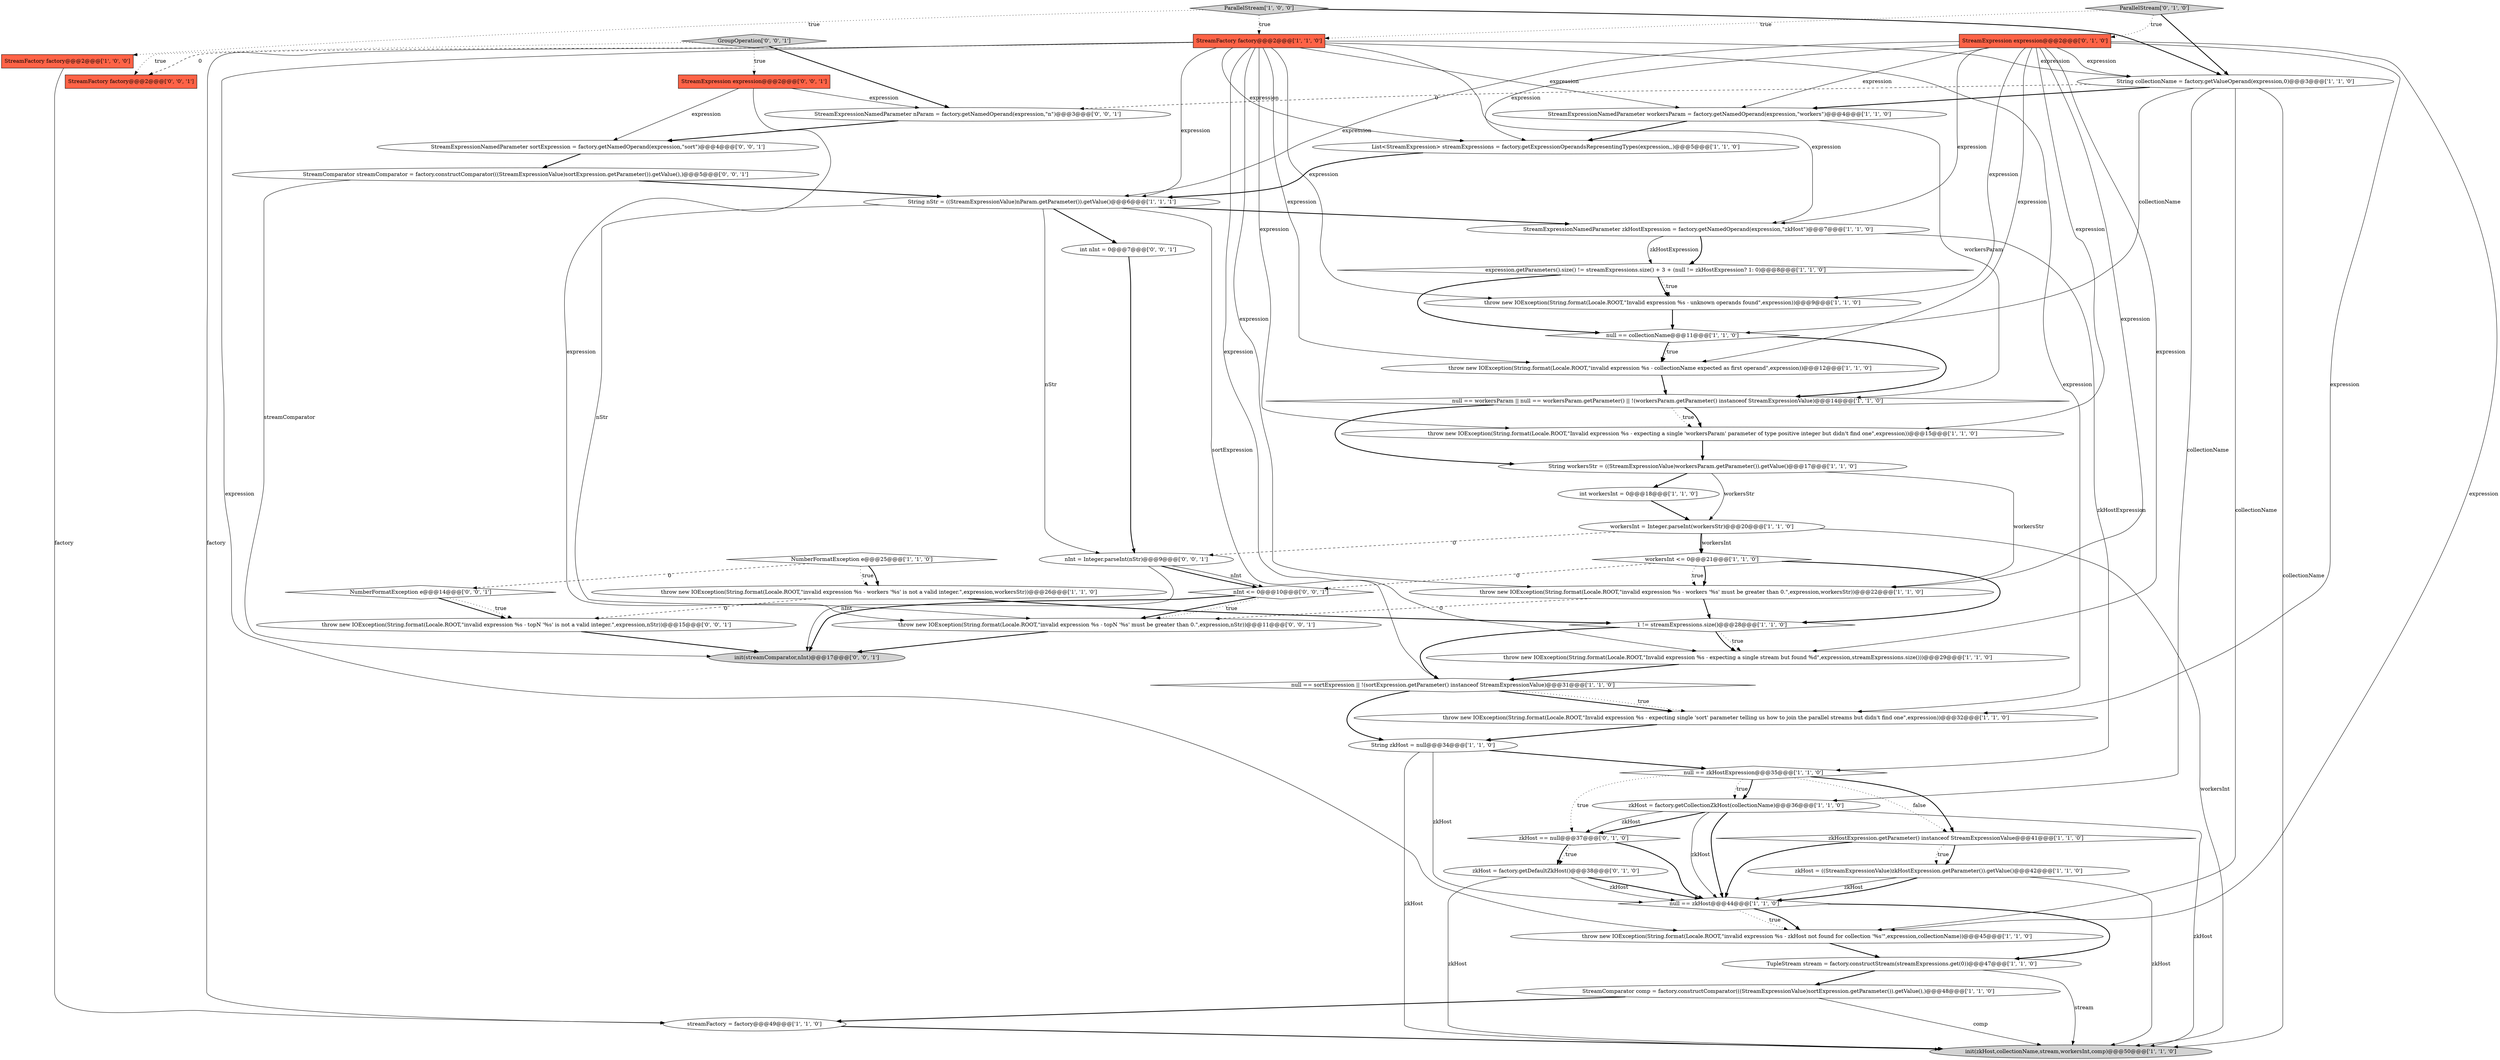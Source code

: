 digraph {
28 [style = filled, label = "StreamFactory factory@@@2@@@['1', '1', '0']", fillcolor = tomato, shape = box image = "AAA0AAABBB1BBB"];
15 [style = filled, label = "null == collectionName@@@11@@@['1', '1', '0']", fillcolor = white, shape = diamond image = "AAA0AAABBB1BBB"];
0 [style = filled, label = "StreamFactory factory@@@2@@@['1', '0', '0']", fillcolor = tomato, shape = box image = "AAA0AAABBB1BBB"];
5 [style = filled, label = "List<StreamExpression> streamExpressions = factory.getExpressionOperandsRepresentingTypes(expression,,)@@@5@@@['1', '1', '0']", fillcolor = white, shape = ellipse image = "AAA0AAABBB1BBB"];
8 [style = filled, label = "zkHost = factory.getCollectionZkHost(collectionName)@@@36@@@['1', '1', '0']", fillcolor = white, shape = ellipse image = "AAA0AAABBB1BBB"];
26 [style = filled, label = "workersInt = Integer.parseInt(workersStr)@@@20@@@['1', '1', '0']", fillcolor = white, shape = ellipse image = "AAA0AAABBB1BBB"];
21 [style = filled, label = "String collectionName = factory.getValueOperand(expression,0)@@@3@@@['1', '1', '0']", fillcolor = white, shape = ellipse image = "AAA0AAABBB1BBB"];
42 [style = filled, label = "NumberFormatException e@@@14@@@['0', '0', '1']", fillcolor = white, shape = diamond image = "AAA0AAABBB3BBB"];
27 [style = filled, label = "NumberFormatException e@@@25@@@['1', '1', '0']", fillcolor = white, shape = diamond image = "AAA0AAABBB1BBB"];
16 [style = filled, label = "null == sortExpression || !(sortExpression.getParameter() instanceof StreamExpressionValue)@@@31@@@['1', '1', '0']", fillcolor = white, shape = diamond image = "AAA0AAABBB1BBB"];
24 [style = filled, label = "throw new IOException(String.format(Locale.ROOT,\"invalid expression %s - collectionName expected as first operand\",expression))@@@12@@@['1', '1', '0']", fillcolor = white, shape = ellipse image = "AAA0AAABBB1BBB"];
33 [style = filled, label = "expression.getParameters().size() != streamExpressions.size() + 3 + (null != zkHostExpression? 1: 0)@@@8@@@['1', '1', '0']", fillcolor = white, shape = diamond image = "AAA0AAABBB1BBB"];
49 [style = filled, label = "nInt <= 0@@@10@@@['0', '0', '1']", fillcolor = white, shape = diamond image = "AAA0AAABBB3BBB"];
18 [style = filled, label = "null == zkHost@@@44@@@['1', '1', '0']", fillcolor = white, shape = diamond image = "AAA0AAABBB1BBB"];
14 [style = filled, label = "zkHost = ((StreamExpressionValue)zkHostExpression.getParameter()).getValue()@@@42@@@['1', '1', '0']", fillcolor = white, shape = ellipse image = "AAA0AAABBB1BBB"];
6 [style = filled, label = "throw new IOException(String.format(Locale.ROOT,\"Invalid expression %s - expecting a single 'workersParam' parameter of type positive integer but didn't find one\",expression))@@@15@@@['1', '1', '0']", fillcolor = white, shape = ellipse image = "AAA0AAABBB1BBB"];
47 [style = filled, label = "StreamFactory factory@@@2@@@['0', '0', '1']", fillcolor = tomato, shape = box image = "AAA0AAABBB3BBB"];
12 [style = filled, label = "String nStr = ((StreamExpressionValue)nParam.getParameter()).getValue()@@@6@@@['1', '1', '1']", fillcolor = white, shape = ellipse image = "AAA0AAABBB1BBB"];
50 [style = filled, label = "init(streamComparator,nInt)@@@17@@@['0', '0', '1']", fillcolor = lightgray, shape = ellipse image = "AAA0AAABBB3BBB"];
48 [style = filled, label = "StreamExpressionNamedParameter sortExpression = factory.getNamedOperand(expression,\"sort\")@@@4@@@['0', '0', '1']", fillcolor = white, shape = ellipse image = "AAA0AAABBB3BBB"];
13 [style = filled, label = "throw new IOException(String.format(Locale.ROOT,\"invalid expression %s - workers '%s' must be greater than 0.\",expression,workersStr))@@@22@@@['1', '1', '0']", fillcolor = white, shape = ellipse image = "AAA0AAABBB1BBB"];
2 [style = filled, label = "throw new IOException(String.format(Locale.ROOT,\"invalid expression %s - zkHost not found for collection '%s'\",expression,collectionName))@@@45@@@['1', '1', '0']", fillcolor = white, shape = ellipse image = "AAA0AAABBB1BBB"];
17 [style = filled, label = "streamFactory = factory@@@49@@@['1', '1', '0']", fillcolor = white, shape = ellipse image = "AAA0AAABBB1BBB"];
20 [style = filled, label = "workersInt <= 0@@@21@@@['1', '1', '0']", fillcolor = white, shape = diamond image = "AAA0AAABBB1BBB"];
10 [style = filled, label = "StreamExpressionNamedParameter zkHostExpression = factory.getNamedOperand(expression,\"zkHost\")@@@7@@@['1', '1', '0']", fillcolor = white, shape = ellipse image = "AAA0AAABBB1BBB"];
22 [style = filled, label = "null == workersParam || null == workersParam.getParameter() || !(workersParam.getParameter() instanceof StreamExpressionValue)@@@14@@@['1', '1', '0']", fillcolor = white, shape = diamond image = "AAA0AAABBB1BBB"];
25 [style = filled, label = "ParallelStream['1', '0', '0']", fillcolor = lightgray, shape = diamond image = "AAA0AAABBB1BBB"];
9 [style = filled, label = "StreamComparator comp = factory.constructComparator(((StreamExpressionValue)sortExpression.getParameter()).getValue(),)@@@48@@@['1', '1', '0']", fillcolor = white, shape = ellipse image = "AAA0AAABBB1BBB"];
34 [style = filled, label = "null == zkHostExpression@@@35@@@['1', '1', '0']", fillcolor = white, shape = diamond image = "AAA0AAABBB1BBB"];
44 [style = filled, label = "throw new IOException(String.format(Locale.ROOT,\"invalid expression %s - topN '%s' must be greater than 0.\",expression,nStr))@@@11@@@['0', '0', '1']", fillcolor = white, shape = ellipse image = "AAA0AAABBB3BBB"];
52 [style = filled, label = "throw new IOException(String.format(Locale.ROOT,\"invalid expression %s - topN '%s' is not a valid integer.\",expression,nStr))@@@15@@@['0', '0', '1']", fillcolor = white, shape = ellipse image = "AAA0AAABBB3BBB"];
46 [style = filled, label = "StreamComparator streamComparator = factory.constructComparator(((StreamExpressionValue)sortExpression.getParameter()).getValue(),)@@@5@@@['0', '0', '1']", fillcolor = white, shape = ellipse image = "AAA0AAABBB3BBB"];
30 [style = filled, label = "throw new IOException(String.format(Locale.ROOT,\"Invalid expression %s - unknown operands found\",expression))@@@9@@@['1', '1', '0']", fillcolor = white, shape = ellipse image = "AAA0AAABBB1BBB"];
11 [style = filled, label = "TupleStream stream = factory.constructStream(streamExpressions.get(0))@@@47@@@['1', '1', '0']", fillcolor = white, shape = ellipse image = "AAA0AAABBB1BBB"];
41 [style = filled, label = "StreamExpressionNamedParameter nParam = factory.getNamedOperand(expression,\"n\")@@@3@@@['0', '0', '1']", fillcolor = white, shape = ellipse image = "AAA0AAABBB3BBB"];
45 [style = filled, label = "GroupOperation['0', '0', '1']", fillcolor = lightgray, shape = diamond image = "AAA0AAABBB3BBB"];
51 [style = filled, label = "nInt = Integer.parseInt(nStr)@@@9@@@['0', '0', '1']", fillcolor = white, shape = ellipse image = "AAA0AAABBB3BBB"];
7 [style = filled, label = "zkHostExpression.getParameter() instanceof StreamExpressionValue@@@41@@@['1', '1', '0']", fillcolor = white, shape = diamond image = "AAA0AAABBB1BBB"];
39 [style = filled, label = "zkHost == null@@@37@@@['0', '1', '0']", fillcolor = white, shape = diamond image = "AAA1AAABBB2BBB"];
40 [style = filled, label = "int nInt = 0@@@7@@@['0', '0', '1']", fillcolor = white, shape = ellipse image = "AAA0AAABBB3BBB"];
3 [style = filled, label = "String workersStr = ((StreamExpressionValue)workersParam.getParameter()).getValue()@@@17@@@['1', '1', '0']", fillcolor = white, shape = ellipse image = "AAA0AAABBB1BBB"];
19 [style = filled, label = "1 != streamExpressions.size()@@@28@@@['1', '1', '0']", fillcolor = white, shape = diamond image = "AAA0AAABBB1BBB"];
32 [style = filled, label = "StreamExpressionNamedParameter workersParam = factory.getNamedOperand(expression,\"workers\")@@@4@@@['1', '1', '0']", fillcolor = white, shape = ellipse image = "AAA0AAABBB1BBB"];
1 [style = filled, label = "String zkHost = null@@@34@@@['1', '1', '0']", fillcolor = white, shape = ellipse image = "AAA0AAABBB1BBB"];
29 [style = filled, label = "throw new IOException(String.format(Locale.ROOT,\"invalid expression %s - workers '%s' is not a valid integer.\",expression,workersStr))@@@26@@@['1', '1', '0']", fillcolor = white, shape = ellipse image = "AAA0AAABBB1BBB"];
35 [style = filled, label = "throw new IOException(String.format(Locale.ROOT,\"Invalid expression %s - expecting a single stream but found %d\",expression,streamExpressions.size()))@@@29@@@['1', '1', '0']", fillcolor = white, shape = ellipse image = "AAA0AAABBB1BBB"];
31 [style = filled, label = "throw new IOException(String.format(Locale.ROOT,\"Invalid expression %s - expecting single 'sort' parameter telling us how to join the parallel streams but didn't find one\",expression))@@@32@@@['1', '1', '0']", fillcolor = white, shape = ellipse image = "AAA0AAABBB1BBB"];
36 [style = filled, label = "zkHost = factory.getDefaultZkHost()@@@38@@@['0', '1', '0']", fillcolor = white, shape = ellipse image = "AAA1AAABBB2BBB"];
4 [style = filled, label = "int workersInt = 0@@@18@@@['1', '1', '0']", fillcolor = white, shape = ellipse image = "AAA0AAABBB1BBB"];
37 [style = filled, label = "ParallelStream['0', '1', '0']", fillcolor = lightgray, shape = diamond image = "AAA0AAABBB2BBB"];
38 [style = filled, label = "StreamExpression expression@@@2@@@['0', '1', '0']", fillcolor = tomato, shape = box image = "AAA0AAABBB2BBB"];
43 [style = filled, label = "StreamExpression expression@@@2@@@['0', '0', '1']", fillcolor = tomato, shape = box image = "AAA0AAABBB3BBB"];
23 [style = filled, label = "init(zkHost,collectionName,stream,workersInt,comp)@@@50@@@['1', '1', '0']", fillcolor = lightgray, shape = ellipse image = "AAA0AAABBB1BBB"];
12->44 [style = solid, label="nStr"];
12->16 [style = solid, label="sortExpression"];
29->19 [style = bold, label=""];
27->42 [style = dashed, label="0"];
4->26 [style = bold, label=""];
21->32 [style = bold, label=""];
8->39 [style = bold, label=""];
45->41 [style = bold, label=""];
15->22 [style = bold, label=""];
28->31 [style = solid, label="expression"];
39->18 [style = bold, label=""];
36->18 [style = bold, label=""];
12->10 [style = bold, label=""];
16->1 [style = bold, label=""];
19->35 [style = dotted, label="true"];
39->36 [style = dotted, label="true"];
9->17 [style = bold, label=""];
25->0 [style = dotted, label="true"];
38->30 [style = solid, label="expression"];
38->31 [style = solid, label="expression"];
22->6 [style = dotted, label="true"];
17->23 [style = bold, label=""];
38->2 [style = solid, label="expression"];
5->12 [style = bold, label=""];
51->49 [style = bold, label=""];
45->47 [style = dotted, label="true"];
20->49 [style = dashed, label="0"];
8->18 [style = solid, label="zkHost"];
9->23 [style = solid, label="comp"];
36->18 [style = solid, label="zkHost"];
40->51 [style = bold, label=""];
27->29 [style = dotted, label="true"];
28->21 [style = solid, label="expression"];
10->33 [style = solid, label="zkHostExpression"];
34->39 [style = dotted, label="true"];
0->17 [style = solid, label="factory"];
28->10 [style = solid, label="expression"];
25->28 [style = dotted, label="true"];
7->14 [style = bold, label=""];
34->7 [style = dotted, label="false"];
8->18 [style = bold, label=""];
26->20 [style = solid, label="workersInt"];
11->23 [style = solid, label="stream"];
25->21 [style = bold, label=""];
39->36 [style = bold, label=""];
37->21 [style = bold, label=""];
33->30 [style = dotted, label="true"];
42->52 [style = bold, label=""];
28->47 [style = dashed, label="0"];
7->14 [style = dotted, label="true"];
44->50 [style = bold, label=""];
45->43 [style = dotted, label="true"];
49->44 [style = bold, label=""];
12->51 [style = solid, label="nStr"];
21->15 [style = solid, label="collectionName"];
26->51 [style = dashed, label="0"];
1->34 [style = bold, label=""];
19->35 [style = bold, label=""];
28->12 [style = solid, label="expression"];
14->18 [style = solid, label="zkHost"];
32->22 [style = solid, label="workersParam"];
46->50 [style = solid, label="streamComparator"];
8->23 [style = solid, label="zkHost"];
3->13 [style = solid, label="workersStr"];
38->35 [style = solid, label="expression"];
13->19 [style = bold, label=""];
22->6 [style = bold, label=""];
42->52 [style = dotted, label="true"];
34->7 [style = bold, label=""];
7->18 [style = bold, label=""];
1->18 [style = solid, label="zkHost"];
26->20 [style = bold, label=""];
28->24 [style = solid, label="expression"];
21->2 [style = solid, label="collectionName"];
38->24 [style = solid, label="expression"];
38->5 [style = solid, label="expression"];
15->24 [style = bold, label=""];
28->2 [style = solid, label="expression"];
38->32 [style = solid, label="expression"];
28->35 [style = solid, label="expression"];
20->19 [style = bold, label=""];
19->16 [style = bold, label=""];
38->13 [style = solid, label="expression"];
37->38 [style = dotted, label="true"];
20->13 [style = bold, label=""];
28->30 [style = solid, label="expression"];
33->15 [style = bold, label=""];
28->32 [style = solid, label="expression"];
6->3 [style = bold, label=""];
13->44 [style = dashed, label="0"];
28->13 [style = solid, label="expression"];
20->13 [style = dotted, label="true"];
18->2 [style = dotted, label="true"];
36->23 [style = solid, label="zkHost"];
21->23 [style = solid, label="collectionName"];
46->12 [style = bold, label=""];
3->4 [style = bold, label=""];
18->11 [style = bold, label=""];
15->24 [style = dotted, label="true"];
51->50 [style = solid, label="nInt"];
3->26 [style = solid, label="workersStr"];
38->21 [style = solid, label="expression"];
31->1 [style = bold, label=""];
38->12 [style = solid, label="expression"];
14->18 [style = bold, label=""];
18->2 [style = bold, label=""];
21->8 [style = solid, label="collectionName"];
28->17 [style = solid, label="factory"];
32->5 [style = bold, label=""];
30->15 [style = bold, label=""];
2->11 [style = bold, label=""];
49->44 [style = dotted, label="true"];
22->3 [style = bold, label=""];
37->28 [style = dotted, label="true"];
28->5 [style = solid, label="expression"];
34->8 [style = dotted, label="true"];
43->41 [style = solid, label="expression"];
38->6 [style = solid, label="expression"];
11->9 [style = bold, label=""];
52->50 [style = bold, label=""];
41->48 [style = bold, label=""];
10->34 [style = solid, label="zkHostExpression"];
35->16 [style = bold, label=""];
21->41 [style = dashed, label="0"];
24->22 [style = bold, label=""];
27->29 [style = bold, label=""];
33->30 [style = bold, label=""];
1->23 [style = solid, label="zkHost"];
38->10 [style = solid, label="expression"];
43->48 [style = solid, label="expression"];
51->49 [style = solid, label="nInt"];
14->23 [style = solid, label="zkHost"];
48->46 [style = bold, label=""];
16->31 [style = bold, label=""];
34->8 [style = bold, label=""];
16->31 [style = dotted, label="true"];
43->44 [style = solid, label="expression"];
29->52 [style = dashed, label="0"];
10->33 [style = bold, label=""];
49->50 [style = bold, label=""];
26->23 [style = solid, label="workersInt"];
28->6 [style = solid, label="expression"];
12->40 [style = bold, label=""];
8->39 [style = solid, label="zkHost"];
}
